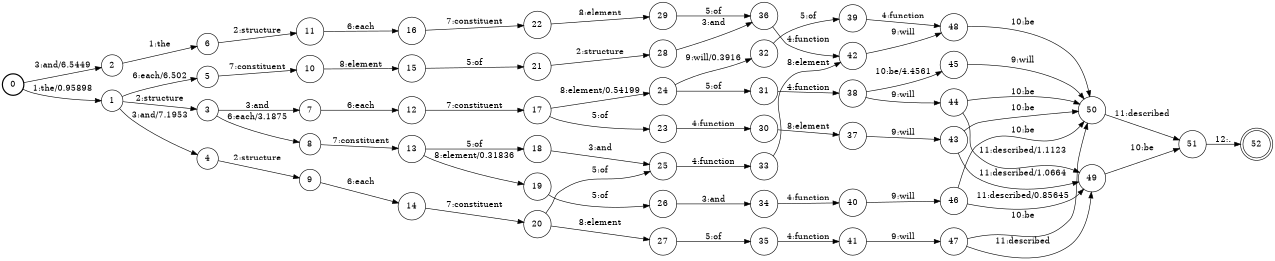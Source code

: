 digraph FST {
rankdir = LR;
size = "8.5,11";
label = "";
center = 1;
orientation = Portrait;
ranksep = "0.4";
nodesep = "0.25";
0 [label = "0", shape = circle, style = bold, fontsize = 14]
	0 -> 1 [label = "1:the/0.95898", fontsize = 14];
	0 -> 2 [label = "3:and/6.5449", fontsize = 14];
1 [label = "1", shape = circle, style = solid, fontsize = 14]
	1 -> 3 [label = "2:structure", fontsize = 14];
	1 -> 4 [label = "3:and/7.1953", fontsize = 14];
	1 -> 5 [label = "6:each/6.502", fontsize = 14];
2 [label = "2", shape = circle, style = solid, fontsize = 14]
	2 -> 6 [label = "1:the", fontsize = 14];
3 [label = "3", shape = circle, style = solid, fontsize = 14]
	3 -> 7 [label = "3:and", fontsize = 14];
	3 -> 8 [label = "6:each/3.1875", fontsize = 14];
4 [label = "4", shape = circle, style = solid, fontsize = 14]
	4 -> 9 [label = "2:structure", fontsize = 14];
5 [label = "5", shape = circle, style = solid, fontsize = 14]
	5 -> 10 [label = "7:constituent", fontsize = 14];
6 [label = "6", shape = circle, style = solid, fontsize = 14]
	6 -> 11 [label = "2:structure", fontsize = 14];
7 [label = "7", shape = circle, style = solid, fontsize = 14]
	7 -> 12 [label = "6:each", fontsize = 14];
8 [label = "8", shape = circle, style = solid, fontsize = 14]
	8 -> 13 [label = "7:constituent", fontsize = 14];
9 [label = "9", shape = circle, style = solid, fontsize = 14]
	9 -> 14 [label = "6:each", fontsize = 14];
10 [label = "10", shape = circle, style = solid, fontsize = 14]
	10 -> 15 [label = "8:element", fontsize = 14];
11 [label = "11", shape = circle, style = solid, fontsize = 14]
	11 -> 16 [label = "6:each", fontsize = 14];
12 [label = "12", shape = circle, style = solid, fontsize = 14]
	12 -> 17 [label = "7:constituent", fontsize = 14];
13 [label = "13", shape = circle, style = solid, fontsize = 14]
	13 -> 18 [label = "5:of", fontsize = 14];
	13 -> 19 [label = "8:element/0.31836", fontsize = 14];
14 [label = "14", shape = circle, style = solid, fontsize = 14]
	14 -> 20 [label = "7:constituent", fontsize = 14];
15 [label = "15", shape = circle, style = solid, fontsize = 14]
	15 -> 21 [label = "5:of", fontsize = 14];
16 [label = "16", shape = circle, style = solid, fontsize = 14]
	16 -> 22 [label = "7:constituent", fontsize = 14];
17 [label = "17", shape = circle, style = solid, fontsize = 14]
	17 -> 23 [label = "5:of", fontsize = 14];
	17 -> 24 [label = "8:element/0.54199", fontsize = 14];
18 [label = "18", shape = circle, style = solid, fontsize = 14]
	18 -> 25 [label = "3:and", fontsize = 14];
19 [label = "19", shape = circle, style = solid, fontsize = 14]
	19 -> 26 [label = "5:of", fontsize = 14];
20 [label = "20", shape = circle, style = solid, fontsize = 14]
	20 -> 25 [label = "5:of", fontsize = 14];
	20 -> 27 [label = "8:element", fontsize = 14];
21 [label = "21", shape = circle, style = solid, fontsize = 14]
	21 -> 28 [label = "2:structure", fontsize = 14];
22 [label = "22", shape = circle, style = solid, fontsize = 14]
	22 -> 29 [label = "8:element", fontsize = 14];
23 [label = "23", shape = circle, style = solid, fontsize = 14]
	23 -> 30 [label = "4:function", fontsize = 14];
24 [label = "24", shape = circle, style = solid, fontsize = 14]
	24 -> 31 [label = "5:of", fontsize = 14];
	24 -> 32 [label = "9:will/0.3916", fontsize = 14];
25 [label = "25", shape = circle, style = solid, fontsize = 14]
	25 -> 33 [label = "4:function", fontsize = 14];
26 [label = "26", shape = circle, style = solid, fontsize = 14]
	26 -> 34 [label = "3:and", fontsize = 14];
27 [label = "27", shape = circle, style = solid, fontsize = 14]
	27 -> 35 [label = "5:of", fontsize = 14];
28 [label = "28", shape = circle, style = solid, fontsize = 14]
	28 -> 36 [label = "3:and", fontsize = 14];
29 [label = "29", shape = circle, style = solid, fontsize = 14]
	29 -> 36 [label = "5:of", fontsize = 14];
30 [label = "30", shape = circle, style = solid, fontsize = 14]
	30 -> 37 [label = "8:element", fontsize = 14];
31 [label = "31", shape = circle, style = solid, fontsize = 14]
	31 -> 38 [label = "4:function", fontsize = 14];
32 [label = "32", shape = circle, style = solid, fontsize = 14]
	32 -> 39 [label = "5:of", fontsize = 14];
33 [label = "33", shape = circle, style = solid, fontsize = 14]
	33 -> 42 [label = "8:element", fontsize = 14];
34 [label = "34", shape = circle, style = solid, fontsize = 14]
	34 -> 40 [label = "4:function", fontsize = 14];
35 [label = "35", shape = circle, style = solid, fontsize = 14]
	35 -> 41 [label = "4:function", fontsize = 14];
36 [label = "36", shape = circle, style = solid, fontsize = 14]
	36 -> 42 [label = "4:function", fontsize = 14];
37 [label = "37", shape = circle, style = solid, fontsize = 14]
	37 -> 43 [label = "9:will", fontsize = 14];
38 [label = "38", shape = circle, style = solid, fontsize = 14]
	38 -> 44 [label = "9:will", fontsize = 14];
	38 -> 45 [label = "10:be/4.4561", fontsize = 14];
39 [label = "39", shape = circle, style = solid, fontsize = 14]
	39 -> 48 [label = "4:function", fontsize = 14];
40 [label = "40", shape = circle, style = solid, fontsize = 14]
	40 -> 46 [label = "9:will", fontsize = 14];
41 [label = "41", shape = circle, style = solid, fontsize = 14]
	41 -> 47 [label = "9:will", fontsize = 14];
42 [label = "42", shape = circle, style = solid, fontsize = 14]
	42 -> 48 [label = "9:will", fontsize = 14];
43 [label = "43", shape = circle, style = solid, fontsize = 14]
	43 -> 50 [label = "10:be", fontsize = 14];
	43 -> 49 [label = "11:described/1.0664", fontsize = 14];
44 [label = "44", shape = circle, style = solid, fontsize = 14]
	44 -> 50 [label = "10:be", fontsize = 14];
	44 -> 49 [label = "11:described/1.1123", fontsize = 14];
45 [label = "45", shape = circle, style = solid, fontsize = 14]
	45 -> 50 [label = "9:will", fontsize = 14];
46 [label = "46", shape = circle, style = solid, fontsize = 14]
	46 -> 50 [label = "10:be", fontsize = 14];
	46 -> 49 [label = "11:described/0.85645", fontsize = 14];
47 [label = "47", shape = circle, style = solid, fontsize = 14]
	47 -> 50 [label = "10:be", fontsize = 14];
	47 -> 49 [label = "11:described", fontsize = 14];
48 [label = "48", shape = circle, style = solid, fontsize = 14]
	48 -> 50 [label = "10:be", fontsize = 14];
49 [label = "49", shape = circle, style = solid, fontsize = 14]
	49 -> 51 [label = "10:be", fontsize = 14];
50 [label = "50", shape = circle, style = solid, fontsize = 14]
	50 -> 51 [label = "11:described", fontsize = 14];
51 [label = "51", shape = circle, style = solid, fontsize = 14]
	51 -> 52 [label = "12:.", fontsize = 14];
52 [label = "52", shape = doublecircle, style = solid, fontsize = 14]
}
